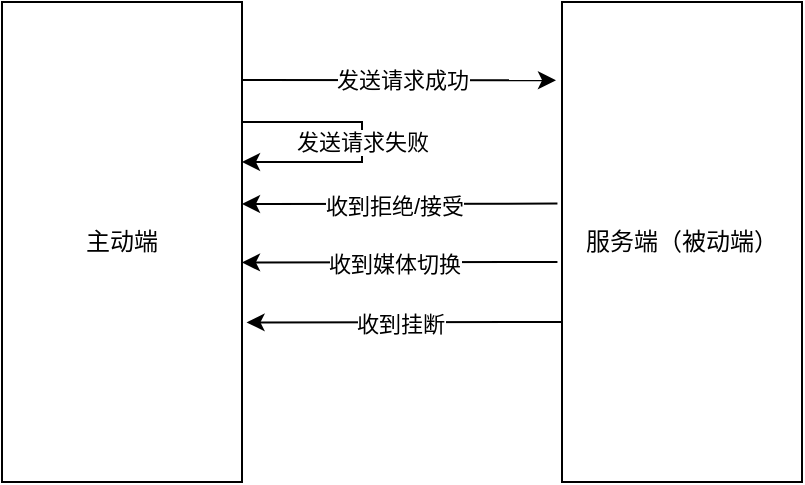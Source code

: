<mxfile version="17.1.2" type="github">
  <diagram id="N_FGYti5vOmIFpWKBIt9" name="第 1 页">
    <mxGraphModel dx="879" dy="455" grid="1" gridSize="10" guides="1" tooltips="1" connect="1" arrows="1" fold="1" page="1" pageScale="1" pageWidth="827" pageHeight="1169" math="0" shadow="0">
      <root>
        <mxCell id="0" />
        <mxCell id="1" parent="0" />
        <mxCell id="Mb25HzAOnnaCmpgihslw-1" value="主动端" style="rounded=0;whiteSpace=wrap;html=1;" vertex="1" parent="1">
          <mxGeometry x="240" y="200" width="120" height="240" as="geometry" />
        </mxCell>
        <mxCell id="Mb25HzAOnnaCmpgihslw-2" value="服务端（被动端）" style="rounded=0;whiteSpace=wrap;html=1;" vertex="1" parent="1">
          <mxGeometry x="520" y="200" width="120" height="240" as="geometry" />
        </mxCell>
        <mxCell id="Mb25HzAOnnaCmpgihslw-3" value="" style="endArrow=classic;html=1;rounded=0;entryX=-0.025;entryY=0.163;entryDx=0;entryDy=0;entryPerimeter=0;" edge="1" parent="1" target="Mb25HzAOnnaCmpgihslw-2">
          <mxGeometry width="50" height="50" relative="1" as="geometry">
            <mxPoint x="360" y="239" as="sourcePoint" />
            <mxPoint x="440" y="270" as="targetPoint" />
          </mxGeometry>
        </mxCell>
        <mxCell id="Mb25HzAOnnaCmpgihslw-6" value="发送请求成功" style="edgeLabel;html=1;align=center;verticalAlign=middle;resizable=0;points=[];" vertex="1" connectable="0" parent="Mb25HzAOnnaCmpgihslw-3">
          <mxGeometry x="-0.35" relative="1" as="geometry">
            <mxPoint x="29" as="offset" />
          </mxGeometry>
        </mxCell>
        <mxCell id="Mb25HzAOnnaCmpgihslw-4" value="发送请求失败" style="endArrow=classic;html=1;rounded=0;exitX=1;exitY=0.25;exitDx=0;exitDy=0;" edge="1" parent="1" source="Mb25HzAOnnaCmpgihslw-1">
          <mxGeometry width="50" height="50" relative="1" as="geometry">
            <mxPoint x="360" y="320" as="sourcePoint" />
            <mxPoint x="360" y="280" as="targetPoint" />
            <Array as="points">
              <mxPoint x="420" y="260" />
              <mxPoint x="420" y="280" />
            </Array>
          </mxGeometry>
        </mxCell>
        <mxCell id="Mb25HzAOnnaCmpgihslw-5" value="" style="endArrow=classic;html=1;rounded=0;exitX=-0.019;exitY=0.42;exitDx=0;exitDy=0;exitPerimeter=0;" edge="1" parent="1" source="Mb25HzAOnnaCmpgihslw-2">
          <mxGeometry width="50" height="50" relative="1" as="geometry">
            <mxPoint x="510" y="300" as="sourcePoint" />
            <mxPoint x="360" y="301" as="targetPoint" />
          </mxGeometry>
        </mxCell>
        <mxCell id="Mb25HzAOnnaCmpgihslw-7" value="收到拒绝/接受" style="edgeLabel;html=1;align=center;verticalAlign=middle;resizable=0;points=[];" vertex="1" connectable="0" parent="Mb25HzAOnnaCmpgihslw-5">
          <mxGeometry x="0.034" y="1" relative="1" as="geometry">
            <mxPoint as="offset" />
          </mxGeometry>
        </mxCell>
        <mxCell id="Mb25HzAOnnaCmpgihslw-8" value="" style="endArrow=classic;html=1;rounded=0;exitX=-0.019;exitY=0.42;exitDx=0;exitDy=0;exitPerimeter=0;" edge="1" parent="1">
          <mxGeometry width="50" height="50" relative="1" as="geometry">
            <mxPoint x="517.72" y="330.0" as="sourcePoint" />
            <mxPoint x="360" y="330.2" as="targetPoint" />
          </mxGeometry>
        </mxCell>
        <mxCell id="Mb25HzAOnnaCmpgihslw-9" value="收到媒体切换" style="edgeLabel;html=1;align=center;verticalAlign=middle;resizable=0;points=[];" vertex="1" connectable="0" parent="Mb25HzAOnnaCmpgihslw-8">
          <mxGeometry x="0.034" y="1" relative="1" as="geometry">
            <mxPoint as="offset" />
          </mxGeometry>
        </mxCell>
        <mxCell id="Mb25HzAOnnaCmpgihslw-11" value="" style="endArrow=classic;html=1;rounded=0;exitX=-0.019;exitY=0.42;exitDx=0;exitDy=0;exitPerimeter=0;" edge="1" parent="1">
          <mxGeometry width="50" height="50" relative="1" as="geometry">
            <mxPoint x="520" y="360" as="sourcePoint" />
            <mxPoint x="362.28" y="360.2" as="targetPoint" />
          </mxGeometry>
        </mxCell>
        <mxCell id="Mb25HzAOnnaCmpgihslw-12" value="收到挂断" style="edgeLabel;html=1;align=center;verticalAlign=middle;resizable=0;points=[];" vertex="1" connectable="0" parent="Mb25HzAOnnaCmpgihslw-11">
          <mxGeometry x="0.034" y="1" relative="1" as="geometry">
            <mxPoint as="offset" />
          </mxGeometry>
        </mxCell>
      </root>
    </mxGraphModel>
  </diagram>
</mxfile>
